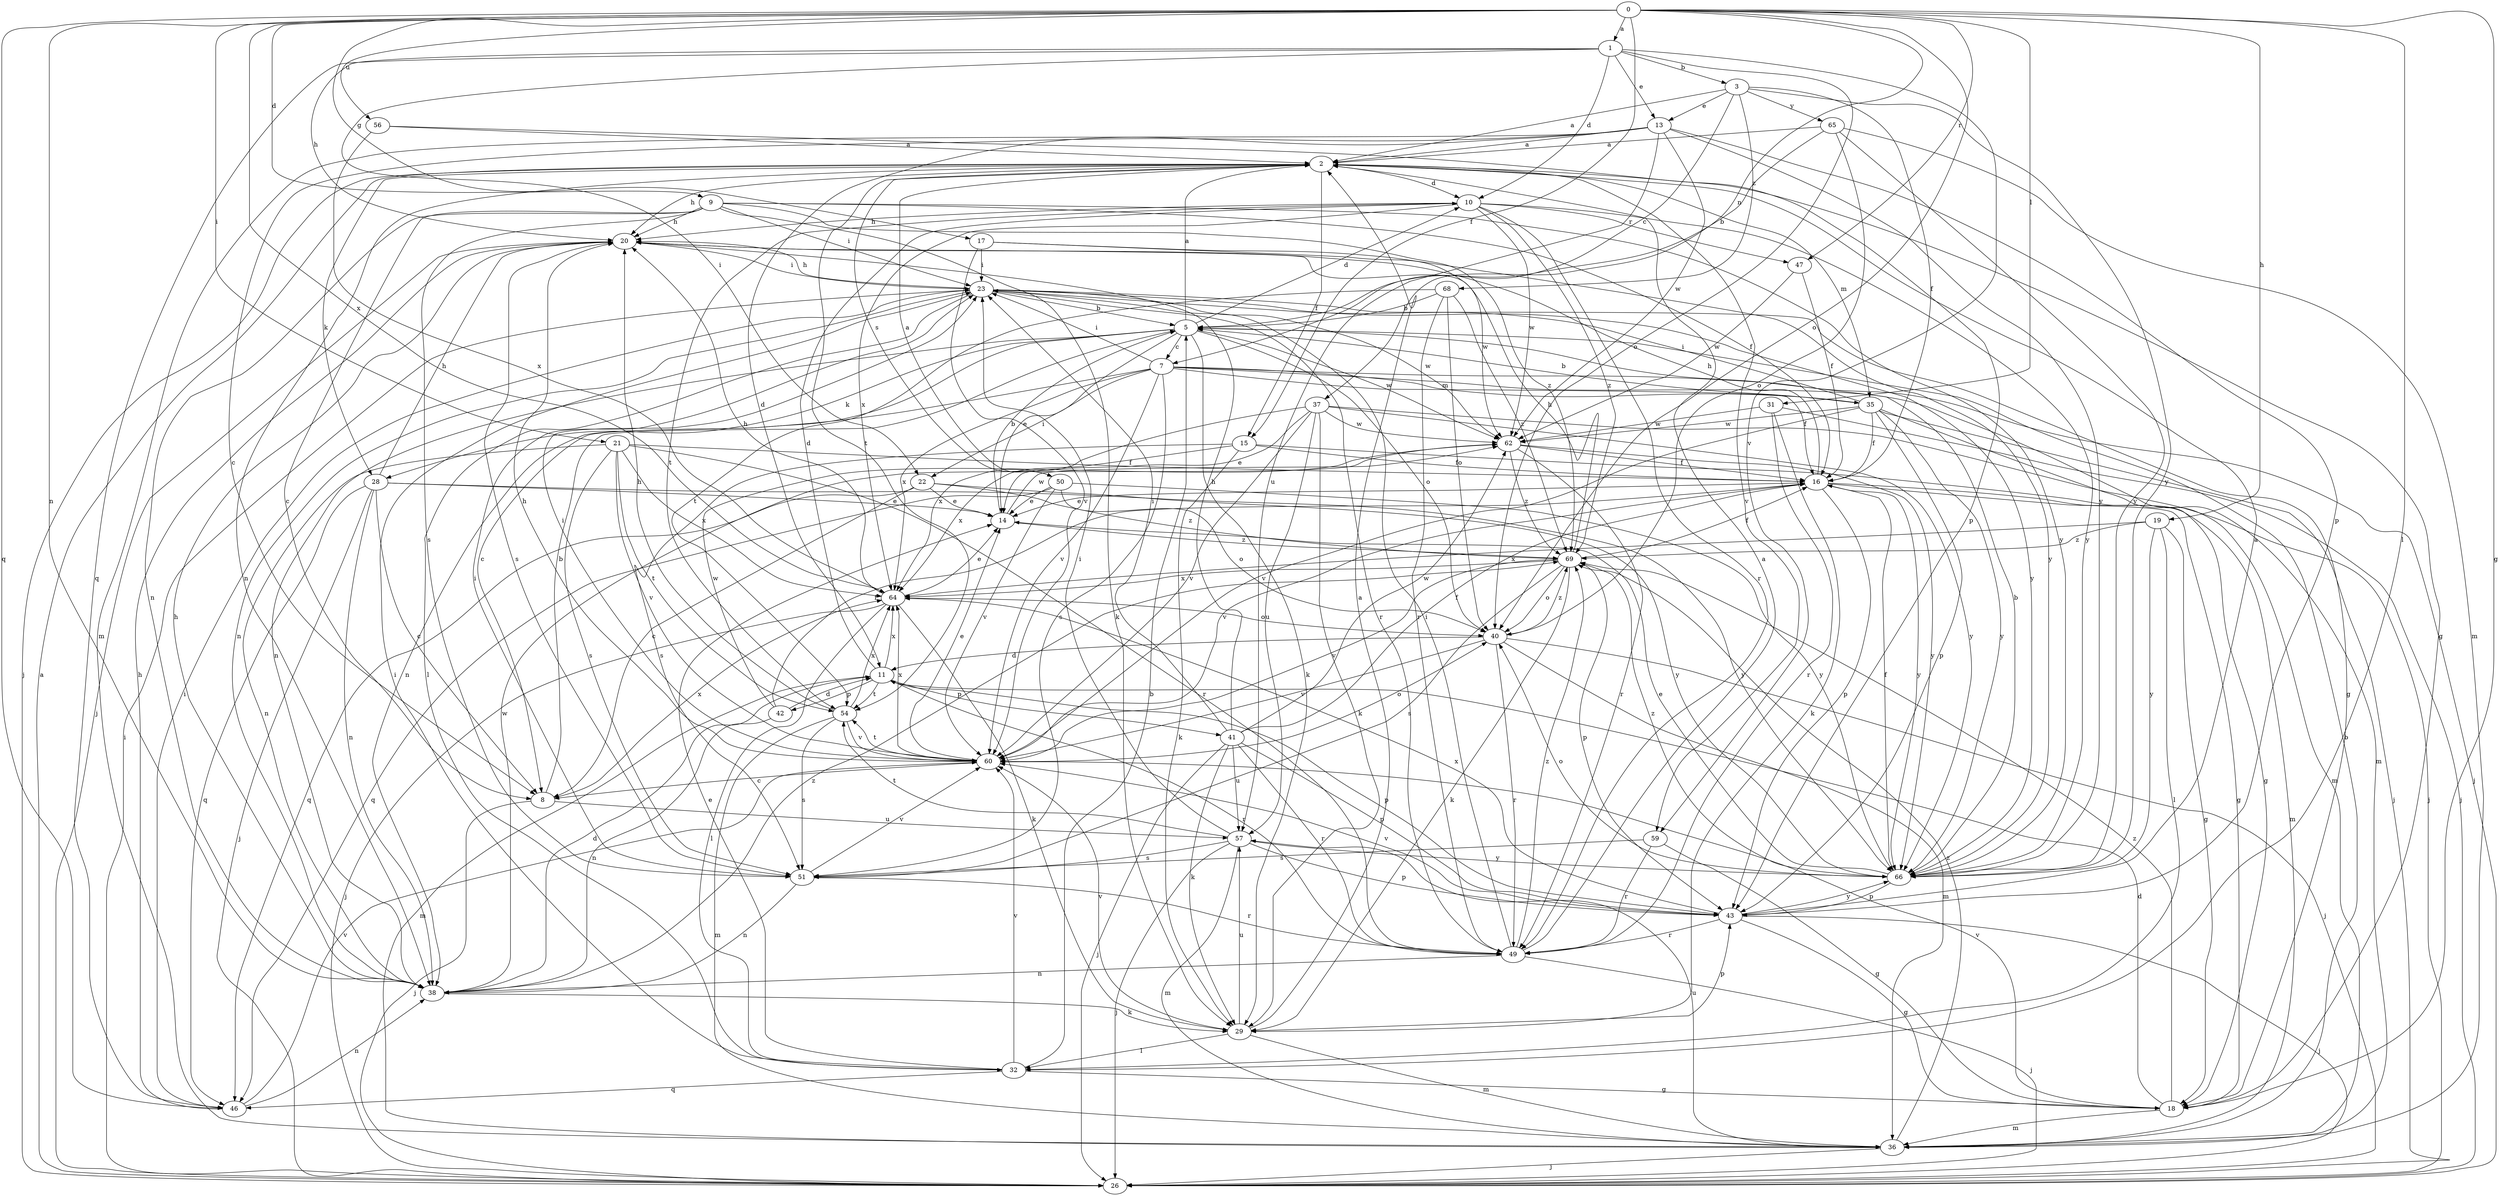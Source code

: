 strict digraph  {
0;
1;
2;
3;
5;
7;
8;
9;
10;
11;
13;
14;
15;
16;
17;
18;
19;
20;
21;
22;
23;
26;
28;
29;
31;
32;
35;
36;
37;
38;
40;
41;
42;
43;
46;
47;
49;
50;
51;
54;
56;
57;
59;
60;
62;
64;
65;
66;
68;
69;
0 -> 1  [label=a];
0 -> 9  [label=d];
0 -> 15  [label=f];
0 -> 17  [label=g];
0 -> 18  [label=g];
0 -> 19  [label=h];
0 -> 21  [label=i];
0 -> 31  [label=l];
0 -> 32  [label=l];
0 -> 37  [label=n];
0 -> 38  [label=n];
0 -> 40  [label=o];
0 -> 46  [label=q];
0 -> 47  [label=r];
0 -> 56  [label=u];
0 -> 64  [label=x];
1 -> 3  [label=b];
1 -> 10  [label=d];
1 -> 13  [label=e];
1 -> 20  [label=h];
1 -> 22  [label=i];
1 -> 40  [label=o];
1 -> 46  [label=q];
1 -> 59  [label=v];
2 -> 10  [label=d];
2 -> 15  [label=f];
2 -> 18  [label=g];
2 -> 20  [label=h];
2 -> 26  [label=j];
2 -> 28  [label=k];
2 -> 35  [label=m];
2 -> 38  [label=n];
2 -> 50  [label=s];
2 -> 54  [label=t];
2 -> 59  [label=v];
3 -> 2  [label=a];
3 -> 7  [label=c];
3 -> 13  [label=e];
3 -> 16  [label=f];
3 -> 65  [label=y];
3 -> 66  [label=y];
3 -> 68  [label=z];
5 -> 2  [label=a];
5 -> 7  [label=c];
5 -> 8  [label=c];
5 -> 10  [label=d];
5 -> 14  [label=e];
5 -> 28  [label=k];
5 -> 29  [label=k];
5 -> 38  [label=n];
5 -> 40  [label=o];
5 -> 62  [label=w];
7 -> 16  [label=f];
7 -> 22  [label=i];
7 -> 23  [label=i];
7 -> 26  [label=j];
7 -> 35  [label=m];
7 -> 36  [label=m];
7 -> 38  [label=n];
7 -> 51  [label=s];
7 -> 60  [label=v];
7 -> 64  [label=x];
8 -> 5  [label=b];
8 -> 26  [label=j];
8 -> 57  [label=u];
8 -> 64  [label=x];
9 -> 8  [label=c];
9 -> 16  [label=f];
9 -> 20  [label=h];
9 -> 23  [label=i];
9 -> 29  [label=k];
9 -> 38  [label=n];
9 -> 51  [label=s];
9 -> 66  [label=y];
9 -> 69  [label=z];
10 -> 20  [label=h];
10 -> 47  [label=r];
10 -> 49  [label=r];
10 -> 54  [label=t];
10 -> 62  [label=w];
10 -> 64  [label=x];
10 -> 66  [label=y];
10 -> 69  [label=z];
11 -> 10  [label=d];
11 -> 36  [label=m];
11 -> 41  [label=p];
11 -> 42  [label=p];
11 -> 43  [label=p];
11 -> 49  [label=r];
11 -> 54  [label=t];
11 -> 64  [label=x];
13 -> 2  [label=a];
13 -> 8  [label=c];
13 -> 11  [label=d];
13 -> 36  [label=m];
13 -> 43  [label=p];
13 -> 57  [label=u];
13 -> 62  [label=w];
13 -> 66  [label=y];
14 -> 5  [label=b];
14 -> 62  [label=w];
14 -> 69  [label=z];
15 -> 16  [label=f];
15 -> 18  [label=g];
15 -> 29  [label=k];
15 -> 51  [label=s];
15 -> 64  [label=x];
16 -> 14  [label=e];
16 -> 18  [label=g];
16 -> 20  [label=h];
16 -> 36  [label=m];
16 -> 43  [label=p];
16 -> 60  [label=v];
16 -> 66  [label=y];
17 -> 23  [label=i];
17 -> 60  [label=v];
17 -> 62  [label=w];
17 -> 66  [label=y];
18 -> 11  [label=d];
18 -> 36  [label=m];
18 -> 60  [label=v];
18 -> 69  [label=z];
19 -> 18  [label=g];
19 -> 32  [label=l];
19 -> 64  [label=x];
19 -> 66  [label=y];
19 -> 69  [label=z];
20 -> 23  [label=i];
20 -> 26  [label=j];
20 -> 51  [label=s];
21 -> 16  [label=f];
21 -> 38  [label=n];
21 -> 49  [label=r];
21 -> 51  [label=s];
21 -> 54  [label=t];
21 -> 60  [label=v];
21 -> 64  [label=x];
22 -> 8  [label=c];
22 -> 14  [label=e];
22 -> 46  [label=q];
22 -> 66  [label=y];
22 -> 69  [label=z];
23 -> 5  [label=b];
23 -> 18  [label=g];
23 -> 20  [label=h];
23 -> 32  [label=l];
23 -> 38  [label=n];
23 -> 49  [label=r];
23 -> 62  [label=w];
23 -> 66  [label=y];
26 -> 2  [label=a];
26 -> 23  [label=i];
28 -> 8  [label=c];
28 -> 14  [label=e];
28 -> 20  [label=h];
28 -> 26  [label=j];
28 -> 38  [label=n];
28 -> 46  [label=q];
28 -> 66  [label=y];
29 -> 2  [label=a];
29 -> 32  [label=l];
29 -> 36  [label=m];
29 -> 43  [label=p];
29 -> 57  [label=u];
29 -> 60  [label=v];
31 -> 26  [label=j];
31 -> 29  [label=k];
31 -> 49  [label=r];
31 -> 62  [label=w];
32 -> 5  [label=b];
32 -> 14  [label=e];
32 -> 18  [label=g];
32 -> 23  [label=i];
32 -> 46  [label=q];
32 -> 60  [label=v];
35 -> 5  [label=b];
35 -> 16  [label=f];
35 -> 23  [label=i];
35 -> 26  [label=j];
35 -> 36  [label=m];
35 -> 43  [label=p];
35 -> 60  [label=v];
35 -> 62  [label=w];
35 -> 66  [label=y];
36 -> 5  [label=b];
36 -> 26  [label=j];
36 -> 57  [label=u];
36 -> 69  [label=z];
37 -> 14  [label=e];
37 -> 26  [label=j];
37 -> 29  [label=k];
37 -> 57  [label=u];
37 -> 60  [label=v];
37 -> 62  [label=w];
37 -> 64  [label=x];
37 -> 66  [label=y];
38 -> 11  [label=d];
38 -> 20  [label=h];
38 -> 29  [label=k];
38 -> 62  [label=w];
38 -> 69  [label=z];
40 -> 11  [label=d];
40 -> 26  [label=j];
40 -> 36  [label=m];
40 -> 49  [label=r];
40 -> 60  [label=v];
40 -> 69  [label=z];
41 -> 16  [label=f];
41 -> 20  [label=h];
41 -> 23  [label=i];
41 -> 26  [label=j];
41 -> 29  [label=k];
41 -> 43  [label=p];
41 -> 49  [label=r];
41 -> 57  [label=u];
41 -> 62  [label=w];
42 -> 11  [label=d];
42 -> 16  [label=f];
42 -> 38  [label=n];
42 -> 62  [label=w];
43 -> 2  [label=a];
43 -> 18  [label=g];
43 -> 26  [label=j];
43 -> 49  [label=r];
43 -> 60  [label=v];
43 -> 64  [label=x];
43 -> 66  [label=y];
46 -> 20  [label=h];
46 -> 23  [label=i];
46 -> 38  [label=n];
46 -> 60  [label=v];
47 -> 16  [label=f];
47 -> 62  [label=w];
49 -> 2  [label=a];
49 -> 23  [label=i];
49 -> 26  [label=j];
49 -> 38  [label=n];
49 -> 69  [label=z];
50 -> 2  [label=a];
50 -> 14  [label=e];
50 -> 40  [label=o];
50 -> 46  [label=q];
50 -> 60  [label=v];
50 -> 66  [label=y];
51 -> 23  [label=i];
51 -> 38  [label=n];
51 -> 49  [label=r];
51 -> 60  [label=v];
54 -> 20  [label=h];
54 -> 36  [label=m];
54 -> 51  [label=s];
54 -> 60  [label=v];
54 -> 64  [label=x];
56 -> 2  [label=a];
56 -> 43  [label=p];
56 -> 64  [label=x];
57 -> 23  [label=i];
57 -> 26  [label=j];
57 -> 36  [label=m];
57 -> 43  [label=p];
57 -> 51  [label=s];
57 -> 54  [label=t];
57 -> 66  [label=y];
59 -> 18  [label=g];
59 -> 49  [label=r];
59 -> 51  [label=s];
60 -> 8  [label=c];
60 -> 14  [label=e];
60 -> 20  [label=h];
60 -> 23  [label=i];
60 -> 40  [label=o];
60 -> 54  [label=t];
60 -> 64  [label=x];
62 -> 16  [label=f];
62 -> 49  [label=r];
62 -> 66  [label=y];
62 -> 69  [label=z];
64 -> 14  [label=e];
64 -> 20  [label=h];
64 -> 26  [label=j];
64 -> 29  [label=k];
64 -> 32  [label=l];
64 -> 40  [label=o];
65 -> 2  [label=a];
65 -> 5  [label=b];
65 -> 36  [label=m];
65 -> 40  [label=o];
65 -> 66  [label=y];
66 -> 5  [label=b];
66 -> 14  [label=e];
66 -> 16  [label=f];
66 -> 40  [label=o];
66 -> 43  [label=p];
66 -> 69  [label=z];
68 -> 5  [label=b];
68 -> 40  [label=o];
68 -> 49  [label=r];
68 -> 54  [label=t];
68 -> 69  [label=z];
69 -> 16  [label=f];
69 -> 20  [label=h];
69 -> 29  [label=k];
69 -> 40  [label=o];
69 -> 43  [label=p];
69 -> 51  [label=s];
69 -> 60  [label=v];
69 -> 64  [label=x];
}
